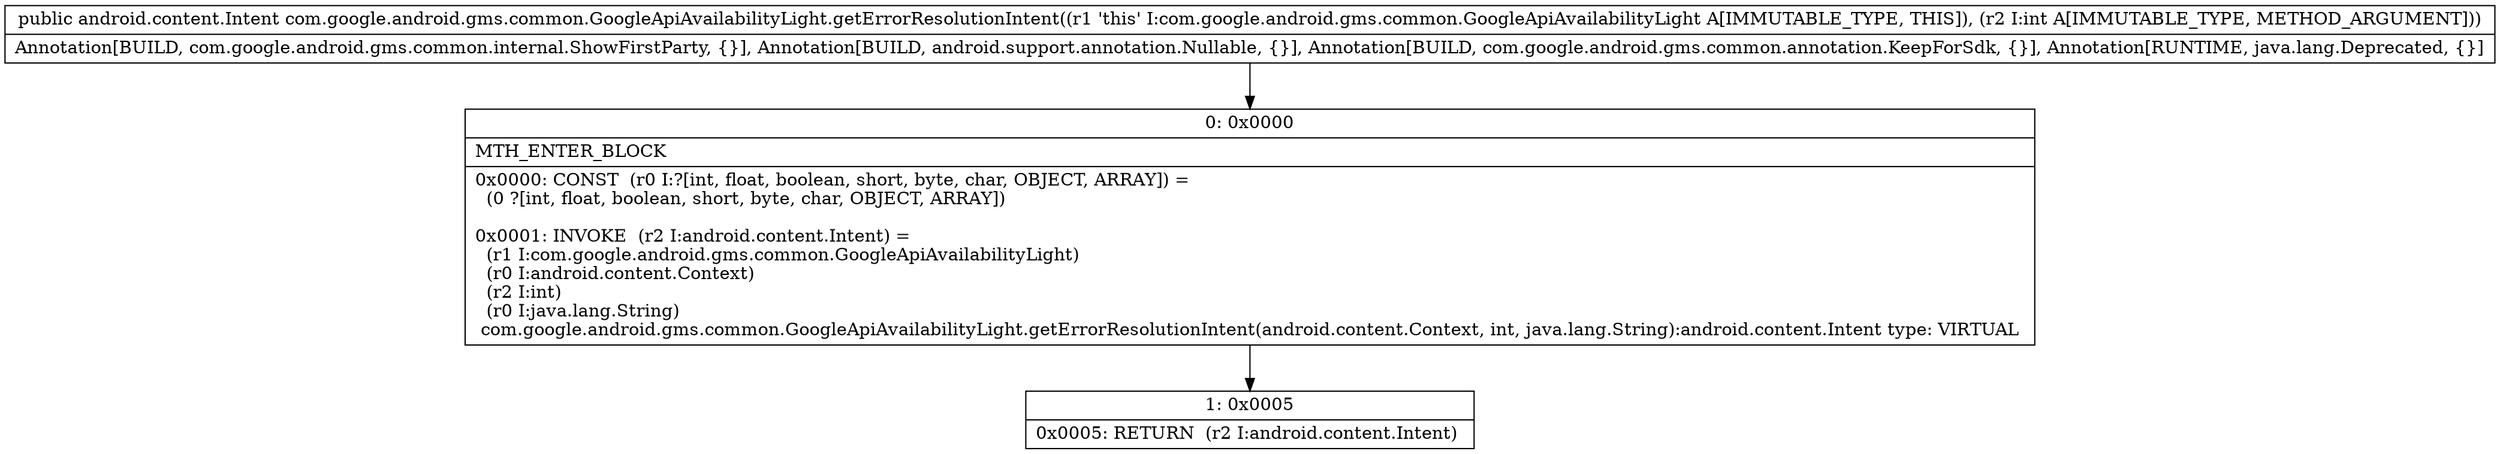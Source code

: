 digraph "CFG forcom.google.android.gms.common.GoogleApiAvailabilityLight.getErrorResolutionIntent(I)Landroid\/content\/Intent;" {
Node_0 [shape=record,label="{0\:\ 0x0000|MTH_ENTER_BLOCK\l|0x0000: CONST  (r0 I:?[int, float, boolean, short, byte, char, OBJECT, ARRAY]) = \l  (0 ?[int, float, boolean, short, byte, char, OBJECT, ARRAY])\l \l0x0001: INVOKE  (r2 I:android.content.Intent) = \l  (r1 I:com.google.android.gms.common.GoogleApiAvailabilityLight)\l  (r0 I:android.content.Context)\l  (r2 I:int)\l  (r0 I:java.lang.String)\l com.google.android.gms.common.GoogleApiAvailabilityLight.getErrorResolutionIntent(android.content.Context, int, java.lang.String):android.content.Intent type: VIRTUAL \l}"];
Node_1 [shape=record,label="{1\:\ 0x0005|0x0005: RETURN  (r2 I:android.content.Intent) \l}"];
MethodNode[shape=record,label="{public android.content.Intent com.google.android.gms.common.GoogleApiAvailabilityLight.getErrorResolutionIntent((r1 'this' I:com.google.android.gms.common.GoogleApiAvailabilityLight A[IMMUTABLE_TYPE, THIS]), (r2 I:int A[IMMUTABLE_TYPE, METHOD_ARGUMENT]))  | Annotation[BUILD, com.google.android.gms.common.internal.ShowFirstParty, \{\}], Annotation[BUILD, android.support.annotation.Nullable, \{\}], Annotation[BUILD, com.google.android.gms.common.annotation.KeepForSdk, \{\}], Annotation[RUNTIME, java.lang.Deprecated, \{\}]\l}"];
MethodNode -> Node_0;
Node_0 -> Node_1;
}

